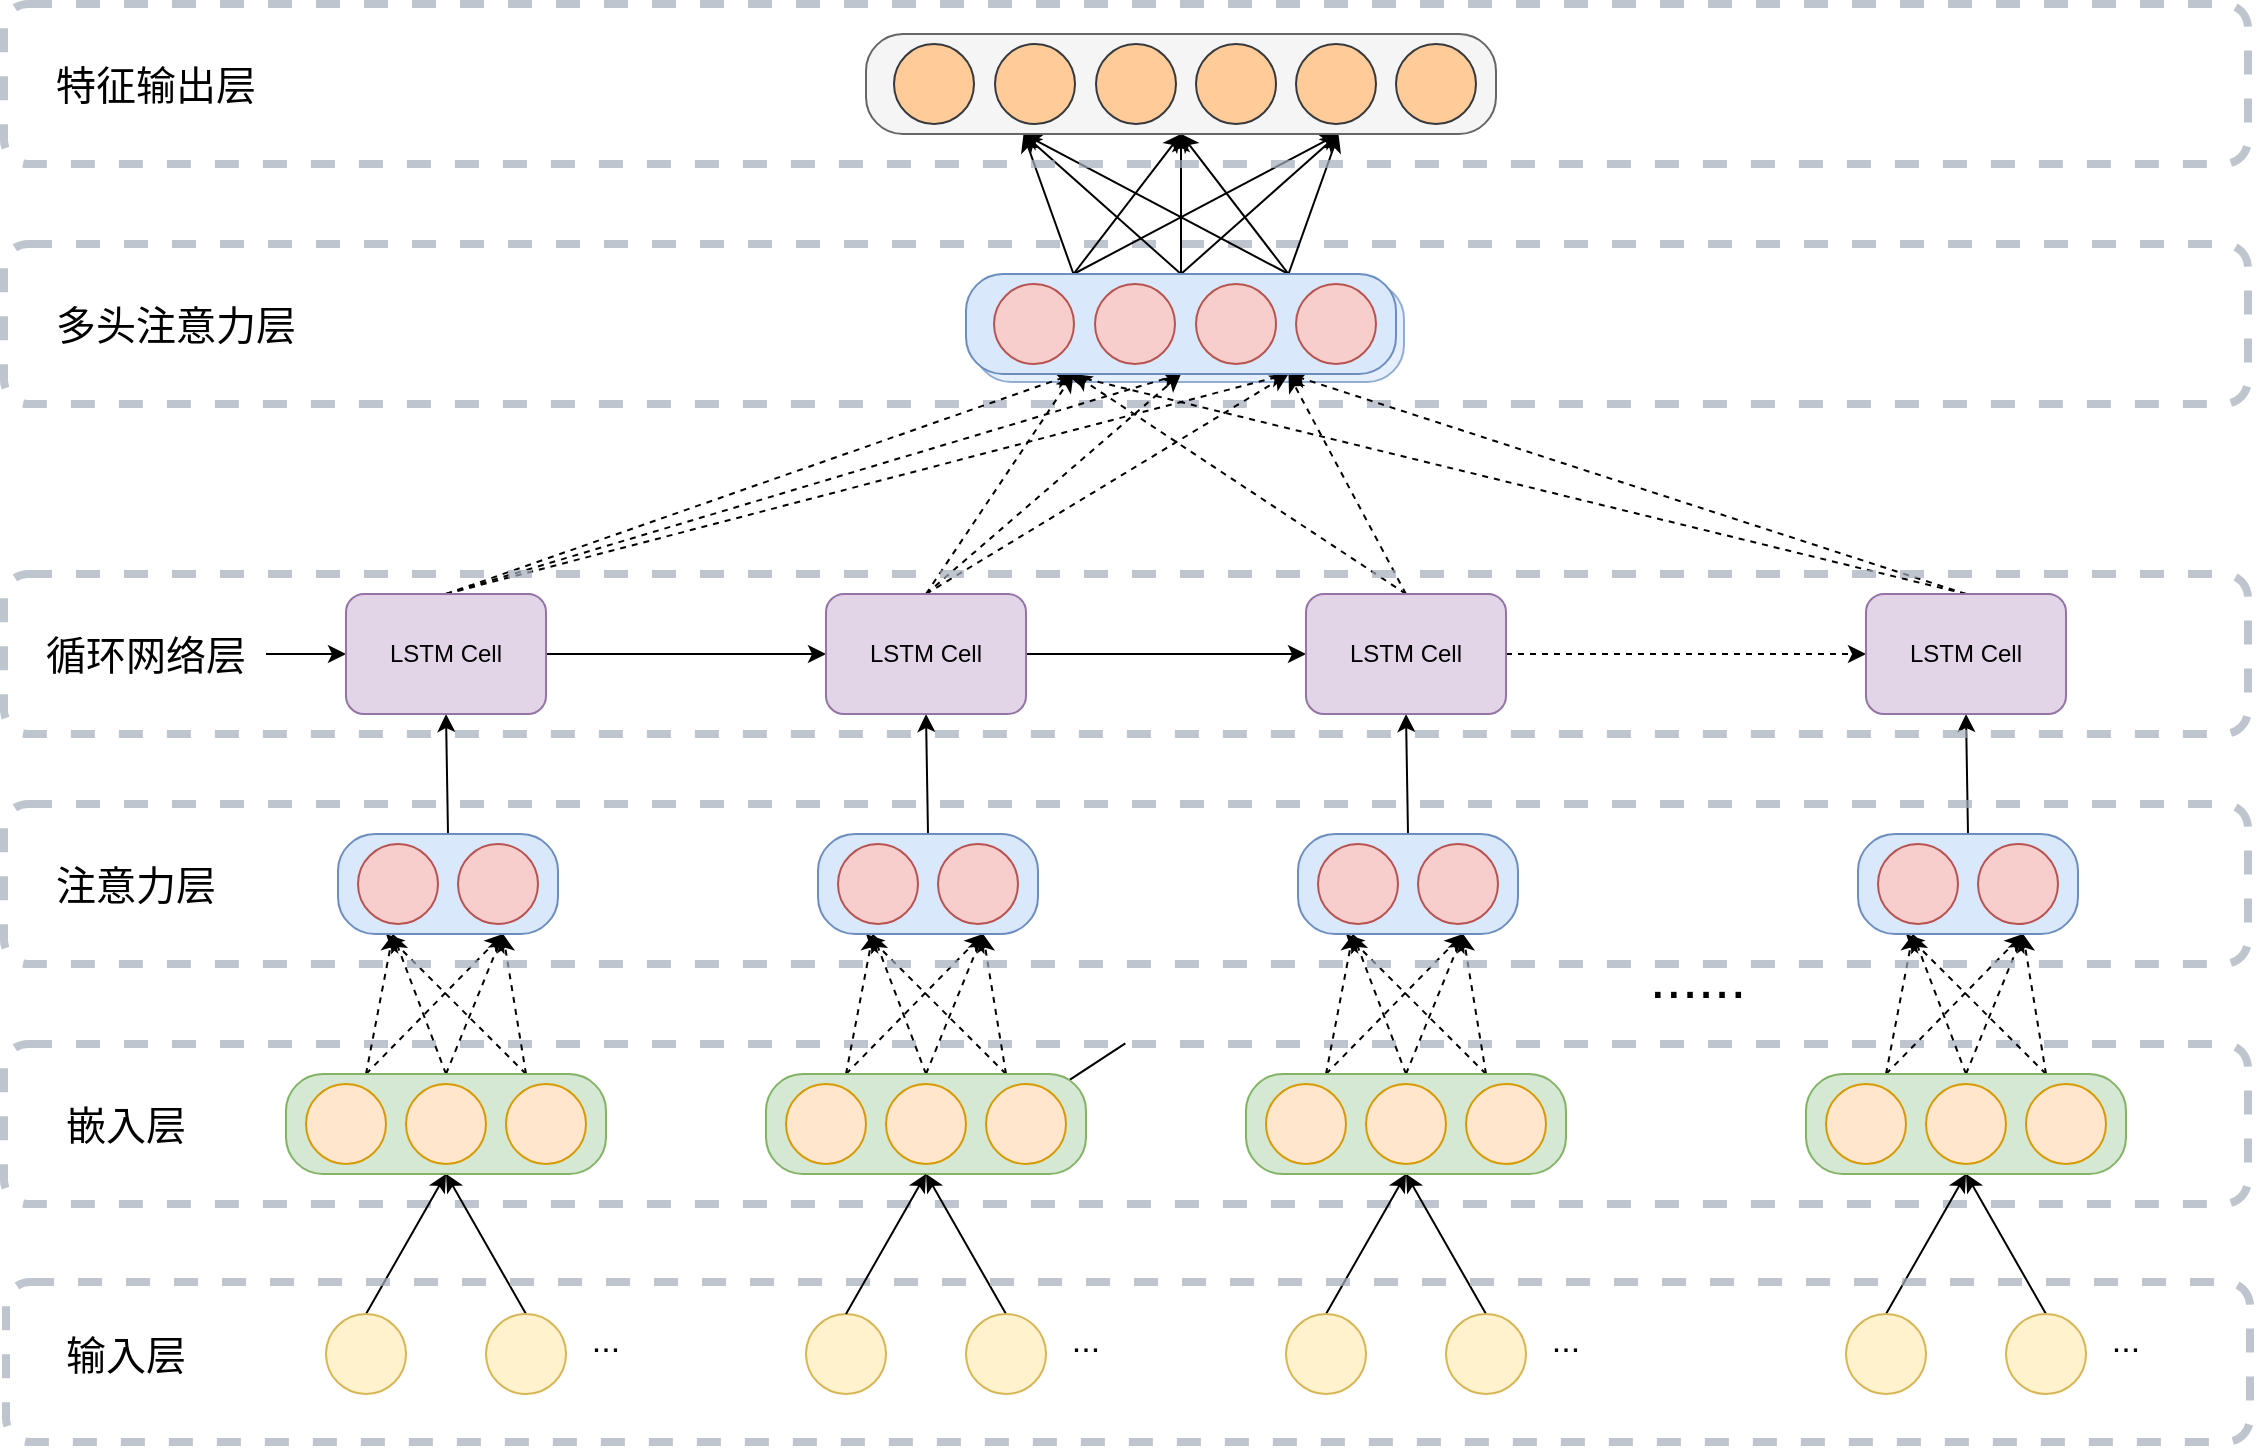 <mxfile version="10.7.5" type="github"><diagram id="pCHD45ZB-gFUd5UVy07D" name="Page-1"><mxGraphModel dx="2357" dy="2237" grid="1" gridSize="10" guides="1" tooltips="1" connect="1" arrows="1" fold="1" page="1" pageScale="1" pageWidth="827" pageHeight="1169" math="0" shadow="0"><root><mxCell id="0"/><mxCell id="1" parent="0"/><mxCell id="0g6O71IxNT1BXkiKOter-172" value="" style="rounded=1;whiteSpace=wrap;html=1;fillColor=none;dashed=1;strokeWidth=4;strokeColor=#A4ADBA;opacity=70;" vertex="1" parent="1"><mxGeometry x="-21" y="265" width="1122" height="80" as="geometry"/></mxCell><mxCell id="0g6O71IxNT1BXkiKOter-175" value="" style="rounded=1;whiteSpace=wrap;html=1;fillColor=none;dashed=1;strokeWidth=4;strokeColor=#A4ADBA;opacity=70;" vertex="1" parent="1"><mxGeometry x="-21" y="-135" width="1122" height="80" as="geometry"/></mxCell><mxCell id="0g6O71IxNT1BXkiKOter-184" value="" style="rounded=1;whiteSpace=wrap;html=1;arcSize=37;fillColor=#dae8fc;strokeColor=#6c8ebf;opacity=70;" vertex="1" parent="1"><mxGeometry x="464" y="-116" width="215" height="50" as="geometry"/></mxCell><mxCell id="0g6O71IxNT1BXkiKOter-10" style="rounded=0;orthogonalLoop=1;jettySize=auto;html=1;exitX=0.5;exitY=0;exitDx=0;exitDy=0;entryX=0.5;entryY=1;entryDx=0;entryDy=0;" edge="1" parent="1" source="0g6O71IxNT1BXkiKOter-1" target="0g6O71IxNT1BXkiKOter-5"><mxGeometry relative="1" as="geometry"/></mxCell><mxCell id="0g6O71IxNT1BXkiKOter-1" value="" style="ellipse;whiteSpace=wrap;html=1;aspect=fixed;fillColor=#fff2cc;strokeColor=#d6b656;" vertex="1" parent="1"><mxGeometry x="140" y="400" width="40" height="40" as="geometry"/></mxCell><mxCell id="0g6O71IxNT1BXkiKOter-11" style="edgeStyle=none;rounded=0;orthogonalLoop=1;jettySize=auto;html=1;exitX=0.5;exitY=0;exitDx=0;exitDy=0;entryX=0.5;entryY=1;entryDx=0;entryDy=0;" edge="1" parent="1" source="0g6O71IxNT1BXkiKOter-4" target="0g6O71IxNT1BXkiKOter-5"><mxGeometry relative="1" as="geometry"/></mxCell><mxCell id="0g6O71IxNT1BXkiKOter-4" value="" style="ellipse;whiteSpace=wrap;html=1;aspect=fixed;fillColor=#fff2cc;strokeColor=#d6b656;" vertex="1" parent="1"><mxGeometry x="220" y="400" width="40" height="40" as="geometry"/></mxCell><mxCell id="0g6O71IxNT1BXkiKOter-38" style="edgeStyle=none;rounded=0;orthogonalLoop=1;jettySize=auto;html=1;exitX=0.25;exitY=0;exitDx=0;exitDy=0;entryX=0.25;entryY=1;entryDx=0;entryDy=0;dashed=1;" edge="1" parent="1" source="0g6O71IxNT1BXkiKOter-5" target="0g6O71IxNT1BXkiKOter-34"><mxGeometry relative="1" as="geometry"/></mxCell><mxCell id="0g6O71IxNT1BXkiKOter-39" style="edgeStyle=none;rounded=0;orthogonalLoop=1;jettySize=auto;html=1;exitX=0.5;exitY=0;exitDx=0;exitDy=0;entryX=0.25;entryY=1;entryDx=0;entryDy=0;dashed=1;" edge="1" parent="1" source="0g6O71IxNT1BXkiKOter-5" target="0g6O71IxNT1BXkiKOter-34"><mxGeometry relative="1" as="geometry"/></mxCell><mxCell id="0g6O71IxNT1BXkiKOter-40" style="edgeStyle=none;rounded=0;orthogonalLoop=1;jettySize=auto;html=1;exitX=0.75;exitY=0;exitDx=0;exitDy=0;dashed=1;" edge="1" parent="1" source="0g6O71IxNT1BXkiKOter-5"><mxGeometry relative="1" as="geometry"><mxPoint x="170" y="210" as="targetPoint"/></mxGeometry></mxCell><mxCell id="0g6O71IxNT1BXkiKOter-42" style="edgeStyle=none;rounded=0;orthogonalLoop=1;jettySize=auto;html=1;exitX=0.75;exitY=0;exitDx=0;exitDy=0;entryX=0.75;entryY=1;entryDx=0;entryDy=0;dashed=1;" edge="1" parent="1" source="0g6O71IxNT1BXkiKOter-5" target="0g6O71IxNT1BXkiKOter-34"><mxGeometry relative="1" as="geometry"/></mxCell><mxCell id="0g6O71IxNT1BXkiKOter-43" style="edgeStyle=none;rounded=0;orthogonalLoop=1;jettySize=auto;html=1;exitX=0.5;exitY=0;exitDx=0;exitDy=0;entryX=0.75;entryY=1;entryDx=0;entryDy=0;dashed=1;" edge="1" parent="1" source="0g6O71IxNT1BXkiKOter-5" target="0g6O71IxNT1BXkiKOter-34"><mxGeometry relative="1" as="geometry"/></mxCell><mxCell id="0g6O71IxNT1BXkiKOter-44" style="edgeStyle=none;rounded=0;orthogonalLoop=1;jettySize=auto;html=1;exitX=0.25;exitY=0;exitDx=0;exitDy=0;entryX=0.75;entryY=1;entryDx=0;entryDy=0;dashed=1;" edge="1" parent="1" source="0g6O71IxNT1BXkiKOter-5" target="0g6O71IxNT1BXkiKOter-34"><mxGeometry relative="1" as="geometry"/></mxCell><mxCell id="0g6O71IxNT1BXkiKOter-5" value="" style="rounded=1;whiteSpace=wrap;html=1;arcSize=37;fillColor=#d5e8d4;strokeColor=#82b366;" vertex="1" parent="1"><mxGeometry x="120" y="280" width="160" height="50" as="geometry"/></mxCell><mxCell id="0g6O71IxNT1BXkiKOter-6" value="" style="ellipse;whiteSpace=wrap;html=1;aspect=fixed;fillColor=#ffe6cc;strokeColor=#d79b00;" vertex="1" parent="1"><mxGeometry x="130" y="285" width="40" height="40" as="geometry"/></mxCell><mxCell id="0g6O71IxNT1BXkiKOter-7" value="" style="ellipse;whiteSpace=wrap;html=1;aspect=fixed;fillColor=#ffe6cc;strokeColor=#d79b00;" vertex="1" parent="1"><mxGeometry x="180" y="285" width="40" height="40" as="geometry"/></mxCell><mxCell id="0g6O71IxNT1BXkiKOter-8" value="" style="ellipse;whiteSpace=wrap;html=1;aspect=fixed;fillColor=#ffe6cc;strokeColor=#d79b00;" vertex="1" parent="1"><mxGeometry x="230" y="285" width="40" height="40" as="geometry"/></mxCell><mxCell id="0g6O71IxNT1BXkiKOter-30" value="&lt;font style=&quot;font-size: 17px&quot;&gt;...&lt;/font&gt;" style="text;html=1;strokeColor=none;fillColor=none;align=center;verticalAlign=middle;whiteSpace=wrap;rounded=0;" vertex="1" parent="1"><mxGeometry x="260" y="404" width="40" height="20" as="geometry"/></mxCell><mxCell id="0g6O71IxNT1BXkiKOter-46" style="edgeStyle=none;rounded=0;orthogonalLoop=1;jettySize=auto;html=1;exitX=0.5;exitY=0;exitDx=0;exitDy=0;entryX=0.5;entryY=1;entryDx=0;entryDy=0;" edge="1" parent="1" source="0g6O71IxNT1BXkiKOter-34" target="0g6O71IxNT1BXkiKOter-45"><mxGeometry relative="1" as="geometry"/></mxCell><mxCell id="0g6O71IxNT1BXkiKOter-34" value="" style="rounded=1;whiteSpace=wrap;html=1;arcSize=37;fillColor=#dae8fc;strokeColor=#6c8ebf;" vertex="1" parent="1"><mxGeometry x="146" y="160" width="110" height="50" as="geometry"/></mxCell><mxCell id="0g6O71IxNT1BXkiKOter-35" value="" style="ellipse;whiteSpace=wrap;html=1;aspect=fixed;fillColor=#f8cecc;strokeColor=#b85450;" vertex="1" parent="1"><mxGeometry x="156" y="165" width="40" height="40" as="geometry"/></mxCell><mxCell id="0g6O71IxNT1BXkiKOter-36" value="" style="ellipse;whiteSpace=wrap;html=1;aspect=fixed;fillColor=#f8cecc;strokeColor=#b85450;" vertex="1" parent="1"><mxGeometry x="206" y="165" width="40" height="40" as="geometry"/></mxCell><mxCell id="0g6O71IxNT1BXkiKOter-129" style="edgeStyle=none;rounded=0;orthogonalLoop=1;jettySize=auto;html=1;exitX=1;exitY=0.5;exitDx=0;exitDy=0;entryX=0;entryY=0.5;entryDx=0;entryDy=0;" edge="1" parent="1" source="0g6O71IxNT1BXkiKOter-45" target="0g6O71IxNT1BXkiKOter-86"><mxGeometry relative="1" as="geometry"/></mxCell><mxCell id="0g6O71IxNT1BXkiKOter-132" style="edgeStyle=none;rounded=0;orthogonalLoop=1;jettySize=auto;html=1;exitX=0;exitY=0.5;exitDx=0;exitDy=0;endArrow=none;endFill=0;startArrow=classic;startFill=1;" edge="1" parent="1" source="0g6O71IxNT1BXkiKOter-45"><mxGeometry relative="1" as="geometry"><mxPoint x="110" y="70" as="targetPoint"/></mxGeometry></mxCell><mxCell id="0g6O71IxNT1BXkiKOter-140" style="edgeStyle=none;rounded=0;orthogonalLoop=1;jettySize=auto;html=1;exitX=0.5;exitY=0;exitDx=0;exitDy=0;startArrow=none;startFill=0;endArrow=classic;endFill=1;dashed=1;entryX=0.25;entryY=1;entryDx=0;entryDy=0;" edge="1" parent="1" source="0g6O71IxNT1BXkiKOter-45" target="0g6O71IxNT1BXkiKOter-133"><mxGeometry relative="1" as="geometry"><mxPoint x="490.0" y="-30" as="targetPoint"/></mxGeometry></mxCell><mxCell id="0g6O71IxNT1BXkiKOter-147" style="edgeStyle=none;rounded=0;orthogonalLoop=1;jettySize=auto;html=1;exitX=0.5;exitY=0;exitDx=0;exitDy=0;entryX=0.5;entryY=1;entryDx=0;entryDy=0;dashed=1;startArrow=none;startFill=0;endArrow=classic;endFill=1;" edge="1" parent="1" source="0g6O71IxNT1BXkiKOter-45" target="0g6O71IxNT1BXkiKOter-133"><mxGeometry relative="1" as="geometry"/></mxCell><mxCell id="0g6O71IxNT1BXkiKOter-148" style="edgeStyle=none;rounded=0;orthogonalLoop=1;jettySize=auto;html=1;exitX=0.5;exitY=0;exitDx=0;exitDy=0;entryX=0.75;entryY=1;entryDx=0;entryDy=0;dashed=1;startArrow=none;startFill=0;endArrow=classic;endFill=1;" edge="1" parent="1" source="0g6O71IxNT1BXkiKOter-45" target="0g6O71IxNT1BXkiKOter-133"><mxGeometry relative="1" as="geometry"/></mxCell><mxCell id="0g6O71IxNT1BXkiKOter-45" value="LSTM Cell" style="rounded=1;whiteSpace=wrap;html=1;fillColor=#e1d5e7;strokeColor=#9673a6;" vertex="1" parent="1"><mxGeometry x="150" y="40" width="100" height="60" as="geometry"/></mxCell><mxCell id="0g6O71IxNT1BXkiKOter-67" style="rounded=0;orthogonalLoop=1;jettySize=auto;html=1;exitX=0.5;exitY=0;exitDx=0;exitDy=0;entryX=0.5;entryY=1;entryDx=0;entryDy=0;" edge="1" parent="1" target="0g6O71IxNT1BXkiKOter-77"><mxGeometry relative="1" as="geometry"><mxPoint x="539.667" y="264.667" as="sourcePoint"/></mxGeometry></mxCell><mxCell id="0g6O71IxNT1BXkiKOter-68" value="" style="ellipse;whiteSpace=wrap;html=1;aspect=fixed;fillColor=#fff2cc;strokeColor=#d6b656;" vertex="1" parent="1"><mxGeometry x="380" y="400" width="40" height="40" as="geometry"/></mxCell><mxCell id="0g6O71IxNT1BXkiKOter-69" style="edgeStyle=none;rounded=0;orthogonalLoop=1;jettySize=auto;html=1;exitX=0.5;exitY=0;exitDx=0;exitDy=0;entryX=0.5;entryY=1;entryDx=0;entryDy=0;" edge="1" parent="1" source="0g6O71IxNT1BXkiKOter-70" target="0g6O71IxNT1BXkiKOter-77"><mxGeometry relative="1" as="geometry"/></mxCell><mxCell id="0g6O71IxNT1BXkiKOter-70" value="" style="ellipse;whiteSpace=wrap;html=1;aspect=fixed;fillColor=#fff2cc;strokeColor=#d6b656;" vertex="1" parent="1"><mxGeometry x="460" y="400" width="40" height="40" as="geometry"/></mxCell><mxCell id="0g6O71IxNT1BXkiKOter-71" style="edgeStyle=none;rounded=0;orthogonalLoop=1;jettySize=auto;html=1;exitX=0.25;exitY=0;exitDx=0;exitDy=0;entryX=0.25;entryY=1;entryDx=0;entryDy=0;dashed=1;" edge="1" parent="1" source="0g6O71IxNT1BXkiKOter-77" target="0g6O71IxNT1BXkiKOter-83"><mxGeometry relative="1" as="geometry"/></mxCell><mxCell id="0g6O71IxNT1BXkiKOter-72" style="edgeStyle=none;rounded=0;orthogonalLoop=1;jettySize=auto;html=1;exitX=0.5;exitY=0;exitDx=0;exitDy=0;entryX=0.25;entryY=1;entryDx=0;entryDy=0;dashed=1;" edge="1" parent="1" source="0g6O71IxNT1BXkiKOter-77" target="0g6O71IxNT1BXkiKOter-83"><mxGeometry relative="1" as="geometry"/></mxCell><mxCell id="0g6O71IxNT1BXkiKOter-73" style="edgeStyle=none;rounded=0;orthogonalLoop=1;jettySize=auto;html=1;exitX=0.75;exitY=0;exitDx=0;exitDy=0;dashed=1;" edge="1" parent="1" source="0g6O71IxNT1BXkiKOter-77"><mxGeometry relative="1" as="geometry"><mxPoint x="410.0" y="210" as="targetPoint"/></mxGeometry></mxCell><mxCell id="0g6O71IxNT1BXkiKOter-74" style="edgeStyle=none;rounded=0;orthogonalLoop=1;jettySize=auto;html=1;exitX=0.75;exitY=0;exitDx=0;exitDy=0;entryX=0.75;entryY=1;entryDx=0;entryDy=0;dashed=1;" edge="1" parent="1" source="0g6O71IxNT1BXkiKOter-77" target="0g6O71IxNT1BXkiKOter-83"><mxGeometry relative="1" as="geometry"/></mxCell><mxCell id="0g6O71IxNT1BXkiKOter-75" style="edgeStyle=none;rounded=0;orthogonalLoop=1;jettySize=auto;html=1;exitX=0.5;exitY=0;exitDx=0;exitDy=0;entryX=0.75;entryY=1;entryDx=0;entryDy=0;dashed=1;" edge="1" parent="1" source="0g6O71IxNT1BXkiKOter-77" target="0g6O71IxNT1BXkiKOter-83"><mxGeometry relative="1" as="geometry"/></mxCell><mxCell id="0g6O71IxNT1BXkiKOter-76" style="edgeStyle=none;rounded=0;orthogonalLoop=1;jettySize=auto;html=1;exitX=0.25;exitY=0;exitDx=0;exitDy=0;entryX=0.75;entryY=1;entryDx=0;entryDy=0;dashed=1;" edge="1" parent="1" source="0g6O71IxNT1BXkiKOter-77" target="0g6O71IxNT1BXkiKOter-83"><mxGeometry relative="1" as="geometry"/></mxCell><mxCell id="0g6O71IxNT1BXkiKOter-77" value="" style="rounded=1;whiteSpace=wrap;html=1;arcSize=37;fillColor=#d5e8d4;strokeColor=#82b366;" vertex="1" parent="1"><mxGeometry x="360" y="280" width="160" height="50" as="geometry"/></mxCell><mxCell id="0g6O71IxNT1BXkiKOter-78" value="" style="ellipse;whiteSpace=wrap;html=1;aspect=fixed;fillColor=#ffe6cc;strokeColor=#d79b00;" vertex="1" parent="1"><mxGeometry x="370" y="285" width="40" height="40" as="geometry"/></mxCell><mxCell id="0g6O71IxNT1BXkiKOter-79" value="" style="ellipse;whiteSpace=wrap;html=1;aspect=fixed;fillColor=#ffe6cc;strokeColor=#d79b00;" vertex="1" parent="1"><mxGeometry x="420" y="285" width="40" height="40" as="geometry"/></mxCell><mxCell id="0g6O71IxNT1BXkiKOter-80" value="" style="ellipse;whiteSpace=wrap;html=1;aspect=fixed;fillColor=#ffe6cc;strokeColor=#d79b00;" vertex="1" parent="1"><mxGeometry x="470" y="285" width="40" height="40" as="geometry"/></mxCell><mxCell id="0g6O71IxNT1BXkiKOter-81" value="&lt;font style=&quot;font-size: 17px&quot;&gt;...&lt;/font&gt;" style="text;html=1;strokeColor=none;fillColor=none;align=center;verticalAlign=middle;whiteSpace=wrap;rounded=0;" vertex="1" parent="1"><mxGeometry x="500" y="404" width="40" height="20" as="geometry"/></mxCell><mxCell id="0g6O71IxNT1BXkiKOter-82" style="edgeStyle=none;rounded=0;orthogonalLoop=1;jettySize=auto;html=1;exitX=0.5;exitY=0;exitDx=0;exitDy=0;entryX=0.5;entryY=1;entryDx=0;entryDy=0;" edge="1" parent="1" source="0g6O71IxNT1BXkiKOter-83" target="0g6O71IxNT1BXkiKOter-86"><mxGeometry relative="1" as="geometry"/></mxCell><mxCell id="0g6O71IxNT1BXkiKOter-83" value="" style="rounded=1;whiteSpace=wrap;html=1;arcSize=37;fillColor=#dae8fc;strokeColor=#6c8ebf;" vertex="1" parent="1"><mxGeometry x="386" y="160" width="110" height="50" as="geometry"/></mxCell><mxCell id="0g6O71IxNT1BXkiKOter-84" value="" style="ellipse;whiteSpace=wrap;html=1;aspect=fixed;fillColor=#f8cecc;strokeColor=#b85450;" vertex="1" parent="1"><mxGeometry x="396" y="165" width="40" height="40" as="geometry"/></mxCell><mxCell id="0g6O71IxNT1BXkiKOter-85" value="" style="ellipse;whiteSpace=wrap;html=1;aspect=fixed;fillColor=#f8cecc;strokeColor=#b85450;" vertex="1" parent="1"><mxGeometry x="446" y="165" width="40" height="40" as="geometry"/></mxCell><mxCell id="0g6O71IxNT1BXkiKOter-130" style="edgeStyle=none;rounded=0;orthogonalLoop=1;jettySize=auto;html=1;exitX=1;exitY=0.5;exitDx=0;exitDy=0;entryX=0;entryY=0.5;entryDx=0;entryDy=0;" edge="1" parent="1" source="0g6O71IxNT1BXkiKOter-86" target="0g6O71IxNT1BXkiKOter-106"><mxGeometry relative="1" as="geometry"/></mxCell><mxCell id="0g6O71IxNT1BXkiKOter-144" style="edgeStyle=none;rounded=0;orthogonalLoop=1;jettySize=auto;html=1;exitX=0.5;exitY=0;exitDx=0;exitDy=0;entryX=0.25;entryY=1;entryDx=0;entryDy=0;dashed=1;startArrow=none;startFill=0;endArrow=classic;endFill=1;" edge="1" parent="1" source="0g6O71IxNT1BXkiKOter-86" target="0g6O71IxNT1BXkiKOter-133"><mxGeometry relative="1" as="geometry"/></mxCell><mxCell id="0g6O71IxNT1BXkiKOter-149" style="edgeStyle=none;rounded=0;orthogonalLoop=1;jettySize=auto;html=1;exitX=0.5;exitY=0;exitDx=0;exitDy=0;entryX=0.5;entryY=1;entryDx=0;entryDy=0;dashed=1;startArrow=none;startFill=0;endArrow=classic;endFill=1;" edge="1" parent="1" source="0g6O71IxNT1BXkiKOter-86" target="0g6O71IxNT1BXkiKOter-133"><mxGeometry relative="1" as="geometry"/></mxCell><mxCell id="0g6O71IxNT1BXkiKOter-150" style="edgeStyle=none;rounded=0;orthogonalLoop=1;jettySize=auto;html=1;exitX=0.5;exitY=0;exitDx=0;exitDy=0;entryX=0.75;entryY=1;entryDx=0;entryDy=0;dashed=1;startArrow=none;startFill=0;endArrow=classic;endFill=1;" edge="1" parent="1" source="0g6O71IxNT1BXkiKOter-86" target="0g6O71IxNT1BXkiKOter-133"><mxGeometry relative="1" as="geometry"/></mxCell><mxCell id="0g6O71IxNT1BXkiKOter-86" value="LSTM Cell" style="rounded=1;whiteSpace=wrap;html=1;fillColor=#e1d5e7;strokeColor=#9673a6;" vertex="1" parent="1"><mxGeometry x="390" y="40" width="100" height="60" as="geometry"/></mxCell><mxCell id="0g6O71IxNT1BXkiKOter-87" style="rounded=0;orthogonalLoop=1;jettySize=auto;html=1;exitX=0.5;exitY=0;exitDx=0;exitDy=0;entryX=0.5;entryY=1;entryDx=0;entryDy=0;" edge="1" parent="1" source="0g6O71IxNT1BXkiKOter-88" target="0g6O71IxNT1BXkiKOter-97"><mxGeometry relative="1" as="geometry"/></mxCell><mxCell id="0g6O71IxNT1BXkiKOter-88" value="" style="ellipse;whiteSpace=wrap;html=1;aspect=fixed;fillColor=#fff2cc;strokeColor=#d6b656;" vertex="1" parent="1"><mxGeometry x="620" y="400" width="40" height="40" as="geometry"/></mxCell><mxCell id="0g6O71IxNT1BXkiKOter-89" style="edgeStyle=none;rounded=0;orthogonalLoop=1;jettySize=auto;html=1;exitX=0.5;exitY=0;exitDx=0;exitDy=0;entryX=0.5;entryY=1;entryDx=0;entryDy=0;" edge="1" parent="1" source="0g6O71IxNT1BXkiKOter-90" target="0g6O71IxNT1BXkiKOter-97"><mxGeometry relative="1" as="geometry"/></mxCell><mxCell id="0g6O71IxNT1BXkiKOter-90" value="" style="ellipse;whiteSpace=wrap;html=1;aspect=fixed;fillColor=#fff2cc;strokeColor=#d6b656;" vertex="1" parent="1"><mxGeometry x="700" y="400" width="40" height="40" as="geometry"/></mxCell><mxCell id="0g6O71IxNT1BXkiKOter-91" style="edgeStyle=none;rounded=0;orthogonalLoop=1;jettySize=auto;html=1;exitX=0.25;exitY=0;exitDx=0;exitDy=0;entryX=0.25;entryY=1;entryDx=0;entryDy=0;dashed=1;" edge="1" parent="1" source="0g6O71IxNT1BXkiKOter-97" target="0g6O71IxNT1BXkiKOter-103"><mxGeometry relative="1" as="geometry"/></mxCell><mxCell id="0g6O71IxNT1BXkiKOter-92" style="edgeStyle=none;rounded=0;orthogonalLoop=1;jettySize=auto;html=1;exitX=0.5;exitY=0;exitDx=0;exitDy=0;entryX=0.25;entryY=1;entryDx=0;entryDy=0;dashed=1;" edge="1" parent="1" source="0g6O71IxNT1BXkiKOter-97" target="0g6O71IxNT1BXkiKOter-103"><mxGeometry relative="1" as="geometry"/></mxCell><mxCell id="0g6O71IxNT1BXkiKOter-93" style="edgeStyle=none;rounded=0;orthogonalLoop=1;jettySize=auto;html=1;exitX=0.75;exitY=0;exitDx=0;exitDy=0;dashed=1;" edge="1" parent="1" source="0g6O71IxNT1BXkiKOter-97"><mxGeometry relative="1" as="geometry"><mxPoint x="650.0" y="210" as="targetPoint"/></mxGeometry></mxCell><mxCell id="0g6O71IxNT1BXkiKOter-94" style="edgeStyle=none;rounded=0;orthogonalLoop=1;jettySize=auto;html=1;exitX=0.75;exitY=0;exitDx=0;exitDy=0;entryX=0.75;entryY=1;entryDx=0;entryDy=0;dashed=1;" edge="1" parent="1" source="0g6O71IxNT1BXkiKOter-97" target="0g6O71IxNT1BXkiKOter-103"><mxGeometry relative="1" as="geometry"/></mxCell><mxCell id="0g6O71IxNT1BXkiKOter-95" style="edgeStyle=none;rounded=0;orthogonalLoop=1;jettySize=auto;html=1;exitX=0.5;exitY=0;exitDx=0;exitDy=0;entryX=0.75;entryY=1;entryDx=0;entryDy=0;dashed=1;" edge="1" parent="1" source="0g6O71IxNT1BXkiKOter-97" target="0g6O71IxNT1BXkiKOter-103"><mxGeometry relative="1" as="geometry"/></mxCell><mxCell id="0g6O71IxNT1BXkiKOter-96" style="edgeStyle=none;rounded=0;orthogonalLoop=1;jettySize=auto;html=1;exitX=0.25;exitY=0;exitDx=0;exitDy=0;entryX=0.75;entryY=1;entryDx=0;entryDy=0;dashed=1;" edge="1" parent="1" source="0g6O71IxNT1BXkiKOter-97" target="0g6O71IxNT1BXkiKOter-103"><mxGeometry relative="1" as="geometry"/></mxCell><mxCell id="0g6O71IxNT1BXkiKOter-97" value="" style="rounded=1;whiteSpace=wrap;html=1;arcSize=37;fillColor=#d5e8d4;strokeColor=#82b366;" vertex="1" parent="1"><mxGeometry x="600" y="280" width="160" height="50" as="geometry"/></mxCell><mxCell id="0g6O71IxNT1BXkiKOter-98" value="" style="ellipse;whiteSpace=wrap;html=1;aspect=fixed;fillColor=#ffe6cc;strokeColor=#d79b00;" vertex="1" parent="1"><mxGeometry x="610" y="285" width="40" height="40" as="geometry"/></mxCell><mxCell id="0g6O71IxNT1BXkiKOter-99" value="" style="ellipse;whiteSpace=wrap;html=1;aspect=fixed;fillColor=#ffe6cc;strokeColor=#d79b00;" vertex="1" parent="1"><mxGeometry x="660" y="285" width="40" height="40" as="geometry"/></mxCell><mxCell id="0g6O71IxNT1BXkiKOter-100" value="" style="ellipse;whiteSpace=wrap;html=1;aspect=fixed;fillColor=#ffe6cc;strokeColor=#d79b00;" vertex="1" parent="1"><mxGeometry x="710" y="285" width="40" height="40" as="geometry"/></mxCell><mxCell id="0g6O71IxNT1BXkiKOter-101" value="&lt;font style=&quot;font-size: 17px&quot;&gt;...&lt;/font&gt;" style="text;html=1;strokeColor=none;fillColor=none;align=center;verticalAlign=middle;whiteSpace=wrap;rounded=0;" vertex="1" parent="1"><mxGeometry x="740" y="404" width="40" height="20" as="geometry"/></mxCell><mxCell id="0g6O71IxNT1BXkiKOter-102" style="edgeStyle=none;rounded=0;orthogonalLoop=1;jettySize=auto;html=1;exitX=0.5;exitY=0;exitDx=0;exitDy=0;entryX=0.5;entryY=1;entryDx=0;entryDy=0;" edge="1" parent="1" source="0g6O71IxNT1BXkiKOter-103" target="0g6O71IxNT1BXkiKOter-106"><mxGeometry relative="1" as="geometry"/></mxCell><mxCell id="0g6O71IxNT1BXkiKOter-103" value="" style="rounded=1;whiteSpace=wrap;html=1;arcSize=37;fillColor=#dae8fc;strokeColor=#6c8ebf;" vertex="1" parent="1"><mxGeometry x="626" y="160" width="110" height="50" as="geometry"/></mxCell><mxCell id="0g6O71IxNT1BXkiKOter-104" value="" style="ellipse;whiteSpace=wrap;html=1;aspect=fixed;fillColor=#f8cecc;strokeColor=#b85450;" vertex="1" parent="1"><mxGeometry x="636" y="165" width="40" height="40" as="geometry"/></mxCell><mxCell id="0g6O71IxNT1BXkiKOter-105" value="" style="ellipse;whiteSpace=wrap;html=1;aspect=fixed;fillColor=#f8cecc;strokeColor=#b85450;" vertex="1" parent="1"><mxGeometry x="686" y="165" width="40" height="40" as="geometry"/></mxCell><mxCell id="0g6O71IxNT1BXkiKOter-131" style="edgeStyle=none;rounded=0;orthogonalLoop=1;jettySize=auto;html=1;exitX=1;exitY=0.5;exitDx=0;exitDy=0;entryX=0;entryY=0.5;entryDx=0;entryDy=0;dashed=1;" edge="1" parent="1" source="0g6O71IxNT1BXkiKOter-106" target="0g6O71IxNT1BXkiKOter-126"><mxGeometry relative="1" as="geometry"/></mxCell><mxCell id="0g6O71IxNT1BXkiKOter-145" style="edgeStyle=none;rounded=0;orthogonalLoop=1;jettySize=auto;html=1;exitX=0.5;exitY=0;exitDx=0;exitDy=0;entryX=0.25;entryY=1;entryDx=0;entryDy=0;dashed=1;startArrow=none;startFill=0;endArrow=classic;endFill=1;" edge="1" parent="1" source="0g6O71IxNT1BXkiKOter-106" target="0g6O71IxNT1BXkiKOter-133"><mxGeometry relative="1" as="geometry"/></mxCell><mxCell id="0g6O71IxNT1BXkiKOter-151" style="edgeStyle=none;rounded=0;orthogonalLoop=1;jettySize=auto;html=1;exitX=0.5;exitY=0;exitDx=0;exitDy=0;entryX=0.75;entryY=1;entryDx=0;entryDy=0;dashed=1;startArrow=none;startFill=0;endArrow=classic;endFill=1;" edge="1" parent="1" source="0g6O71IxNT1BXkiKOter-106" target="0g6O71IxNT1BXkiKOter-133"><mxGeometry relative="1" as="geometry"/></mxCell><mxCell id="0g6O71IxNT1BXkiKOter-106" value="LSTM Cell" style="rounded=1;whiteSpace=wrap;html=1;fillColor=#e1d5e7;strokeColor=#9673a6;" vertex="1" parent="1"><mxGeometry x="630" y="40" width="100" height="60" as="geometry"/></mxCell><mxCell id="0g6O71IxNT1BXkiKOter-107" style="rounded=0;orthogonalLoop=1;jettySize=auto;html=1;exitX=0.5;exitY=0;exitDx=0;exitDy=0;entryX=0.5;entryY=1;entryDx=0;entryDy=0;" edge="1" parent="1" source="0g6O71IxNT1BXkiKOter-108" target="0g6O71IxNT1BXkiKOter-117"><mxGeometry relative="1" as="geometry"/></mxCell><mxCell id="0g6O71IxNT1BXkiKOter-108" value="" style="ellipse;whiteSpace=wrap;html=1;aspect=fixed;fillColor=#fff2cc;strokeColor=#d6b656;" vertex="1" parent="1"><mxGeometry x="900" y="400" width="40" height="40" as="geometry"/></mxCell><mxCell id="0g6O71IxNT1BXkiKOter-109" style="edgeStyle=none;rounded=0;orthogonalLoop=1;jettySize=auto;html=1;exitX=0.5;exitY=0;exitDx=0;exitDy=0;entryX=0.5;entryY=1;entryDx=0;entryDy=0;" edge="1" parent="1" source="0g6O71IxNT1BXkiKOter-110" target="0g6O71IxNT1BXkiKOter-117"><mxGeometry relative="1" as="geometry"/></mxCell><mxCell id="0g6O71IxNT1BXkiKOter-110" value="" style="ellipse;whiteSpace=wrap;html=1;aspect=fixed;fillColor=#fff2cc;strokeColor=#d6b656;" vertex="1" parent="1"><mxGeometry x="980" y="400" width="40" height="40" as="geometry"/></mxCell><mxCell id="0g6O71IxNT1BXkiKOter-111" style="edgeStyle=none;rounded=0;orthogonalLoop=1;jettySize=auto;html=1;exitX=0.25;exitY=0;exitDx=0;exitDy=0;entryX=0.25;entryY=1;entryDx=0;entryDy=0;dashed=1;" edge="1" parent="1" source="0g6O71IxNT1BXkiKOter-117" target="0g6O71IxNT1BXkiKOter-123"><mxGeometry relative="1" as="geometry"/></mxCell><mxCell id="0g6O71IxNT1BXkiKOter-112" style="edgeStyle=none;rounded=0;orthogonalLoop=1;jettySize=auto;html=1;exitX=0.5;exitY=0;exitDx=0;exitDy=0;entryX=0.25;entryY=1;entryDx=0;entryDy=0;dashed=1;" edge="1" parent="1" source="0g6O71IxNT1BXkiKOter-117" target="0g6O71IxNT1BXkiKOter-123"><mxGeometry relative="1" as="geometry"/></mxCell><mxCell id="0g6O71IxNT1BXkiKOter-113" style="edgeStyle=none;rounded=0;orthogonalLoop=1;jettySize=auto;html=1;exitX=0.75;exitY=0;exitDx=0;exitDy=0;dashed=1;" edge="1" parent="1" source="0g6O71IxNT1BXkiKOter-117"><mxGeometry relative="1" as="geometry"><mxPoint x="930.0" y="210" as="targetPoint"/></mxGeometry></mxCell><mxCell id="0g6O71IxNT1BXkiKOter-114" style="edgeStyle=none;rounded=0;orthogonalLoop=1;jettySize=auto;html=1;exitX=0.75;exitY=0;exitDx=0;exitDy=0;entryX=0.75;entryY=1;entryDx=0;entryDy=0;dashed=1;" edge="1" parent="1" source="0g6O71IxNT1BXkiKOter-117" target="0g6O71IxNT1BXkiKOter-123"><mxGeometry relative="1" as="geometry"/></mxCell><mxCell id="0g6O71IxNT1BXkiKOter-115" style="edgeStyle=none;rounded=0;orthogonalLoop=1;jettySize=auto;html=1;exitX=0.5;exitY=0;exitDx=0;exitDy=0;entryX=0.75;entryY=1;entryDx=0;entryDy=0;dashed=1;" edge="1" parent="1" source="0g6O71IxNT1BXkiKOter-117" target="0g6O71IxNT1BXkiKOter-123"><mxGeometry relative="1" as="geometry"/></mxCell><mxCell id="0g6O71IxNT1BXkiKOter-116" style="edgeStyle=none;rounded=0;orthogonalLoop=1;jettySize=auto;html=1;exitX=0.25;exitY=0;exitDx=0;exitDy=0;entryX=0.75;entryY=1;entryDx=0;entryDy=0;dashed=1;" edge="1" parent="1" source="0g6O71IxNT1BXkiKOter-117" target="0g6O71IxNT1BXkiKOter-123"><mxGeometry relative="1" as="geometry"/></mxCell><mxCell id="0g6O71IxNT1BXkiKOter-117" value="" style="rounded=1;whiteSpace=wrap;html=1;arcSize=37;fillColor=#d5e8d4;strokeColor=#82b366;" vertex="1" parent="1"><mxGeometry x="880" y="280" width="160" height="50" as="geometry"/></mxCell><mxCell id="0g6O71IxNT1BXkiKOter-118" value="" style="ellipse;whiteSpace=wrap;html=1;aspect=fixed;fillColor=#ffe6cc;strokeColor=#d79b00;" vertex="1" parent="1"><mxGeometry x="890" y="285" width="40" height="40" as="geometry"/></mxCell><mxCell id="0g6O71IxNT1BXkiKOter-119" value="" style="ellipse;whiteSpace=wrap;html=1;aspect=fixed;fillColor=#ffe6cc;strokeColor=#d79b00;" vertex="1" parent="1"><mxGeometry x="940" y="285" width="40" height="40" as="geometry"/></mxCell><mxCell id="0g6O71IxNT1BXkiKOter-120" value="" style="ellipse;whiteSpace=wrap;html=1;aspect=fixed;fillColor=#ffe6cc;strokeColor=#d79b00;" vertex="1" parent="1"><mxGeometry x="990" y="285" width="40" height="40" as="geometry"/></mxCell><mxCell id="0g6O71IxNT1BXkiKOter-121" value="&lt;font style=&quot;font-size: 17px&quot;&gt;...&lt;/font&gt;" style="text;html=1;strokeColor=none;fillColor=none;align=center;verticalAlign=middle;whiteSpace=wrap;rounded=0;" vertex="1" parent="1"><mxGeometry x="1020" y="404" width="40" height="20" as="geometry"/></mxCell><mxCell id="0g6O71IxNT1BXkiKOter-122" style="edgeStyle=none;rounded=0;orthogonalLoop=1;jettySize=auto;html=1;exitX=0.5;exitY=0;exitDx=0;exitDy=0;entryX=0.5;entryY=1;entryDx=0;entryDy=0;" edge="1" parent="1" source="0g6O71IxNT1BXkiKOter-123" target="0g6O71IxNT1BXkiKOter-126"><mxGeometry relative="1" as="geometry"/></mxCell><mxCell id="0g6O71IxNT1BXkiKOter-123" value="" style="rounded=1;whiteSpace=wrap;html=1;arcSize=37;fillColor=#dae8fc;strokeColor=#6c8ebf;" vertex="1" parent="1"><mxGeometry x="906" y="160" width="110" height="50" as="geometry"/></mxCell><mxCell id="0g6O71IxNT1BXkiKOter-124" value="" style="ellipse;whiteSpace=wrap;html=1;aspect=fixed;fillColor=#f8cecc;strokeColor=#b85450;" vertex="1" parent="1"><mxGeometry x="916" y="165" width="40" height="40" as="geometry"/></mxCell><mxCell id="0g6O71IxNT1BXkiKOter-125" value="" style="ellipse;whiteSpace=wrap;html=1;aspect=fixed;fillColor=#f8cecc;strokeColor=#b85450;" vertex="1" parent="1"><mxGeometry x="966" y="165" width="40" height="40" as="geometry"/></mxCell><mxCell id="0g6O71IxNT1BXkiKOter-146" style="edgeStyle=none;rounded=0;orthogonalLoop=1;jettySize=auto;html=1;exitX=0.5;exitY=0;exitDx=0;exitDy=0;dashed=1;startArrow=none;startFill=0;endArrow=classic;endFill=1;" edge="1" parent="1" source="0g6O71IxNT1BXkiKOter-126"><mxGeometry relative="1" as="geometry"><mxPoint x="510" y="-70" as="targetPoint"/></mxGeometry></mxCell><mxCell id="0g6O71IxNT1BXkiKOter-152" style="edgeStyle=none;rounded=0;orthogonalLoop=1;jettySize=auto;html=1;exitX=0.5;exitY=0;exitDx=0;exitDy=0;entryX=0.75;entryY=1;entryDx=0;entryDy=0;dashed=1;startArrow=none;startFill=0;endArrow=classic;endFill=1;" edge="1" parent="1" source="0g6O71IxNT1BXkiKOter-126" target="0g6O71IxNT1BXkiKOter-133"><mxGeometry relative="1" as="geometry"/></mxCell><mxCell id="0g6O71IxNT1BXkiKOter-126" value="LSTM Cell" style="rounded=1;whiteSpace=wrap;html=1;fillColor=#e1d5e7;strokeColor=#9673a6;" vertex="1" parent="1"><mxGeometry x="910" y="40" width="100" height="60" as="geometry"/></mxCell><mxCell id="0g6O71IxNT1BXkiKOter-127" value="&lt;font style=&quot;font-size: 29px&quot;&gt;......&lt;/font&gt;" style="text;html=1;strokeColor=none;fillColor=none;align=center;verticalAlign=middle;whiteSpace=wrap;rounded=0;" vertex="1" parent="1"><mxGeometry x="806" y="222" width="40" height="20" as="geometry"/></mxCell><mxCell id="0g6O71IxNT1BXkiKOter-160" style="edgeStyle=none;rounded=0;orthogonalLoop=1;jettySize=auto;html=1;exitX=0.25;exitY=0;exitDx=0;exitDy=0;entryX=0.25;entryY=1;entryDx=0;entryDy=0;startArrow=none;startFill=0;endArrow=classic;endFill=1;" edge="1" parent="1" source="0g6O71IxNT1BXkiKOter-133" target="0g6O71IxNT1BXkiKOter-153"><mxGeometry relative="1" as="geometry"/></mxCell><mxCell id="0g6O71IxNT1BXkiKOter-161" style="edgeStyle=none;rounded=0;orthogonalLoop=1;jettySize=auto;html=1;exitX=0.25;exitY=0;exitDx=0;exitDy=0;entryX=0.5;entryY=1;entryDx=0;entryDy=0;startArrow=none;startFill=0;endArrow=classic;endFill=1;" edge="1" parent="1" source="0g6O71IxNT1BXkiKOter-133" target="0g6O71IxNT1BXkiKOter-153"><mxGeometry relative="1" as="geometry"/></mxCell><mxCell id="0g6O71IxNT1BXkiKOter-162" style="edgeStyle=none;rounded=0;orthogonalLoop=1;jettySize=auto;html=1;exitX=0.25;exitY=0;exitDx=0;exitDy=0;entryX=0.75;entryY=1;entryDx=0;entryDy=0;startArrow=none;startFill=0;endArrow=classic;endFill=1;" edge="1" parent="1" source="0g6O71IxNT1BXkiKOter-133" target="0g6O71IxNT1BXkiKOter-153"><mxGeometry relative="1" as="geometry"/></mxCell><mxCell id="0g6O71IxNT1BXkiKOter-163" style="edgeStyle=none;rounded=0;orthogonalLoop=1;jettySize=auto;html=1;exitX=0.5;exitY=0;exitDx=0;exitDy=0;entryX=0.25;entryY=1;entryDx=0;entryDy=0;startArrow=none;startFill=0;endArrow=classic;endFill=1;" edge="1" parent="1" source="0g6O71IxNT1BXkiKOter-133" target="0g6O71IxNT1BXkiKOter-153"><mxGeometry relative="1" as="geometry"/></mxCell><mxCell id="0g6O71IxNT1BXkiKOter-164" style="edgeStyle=none;rounded=0;orthogonalLoop=1;jettySize=auto;html=1;exitX=0.5;exitY=0;exitDx=0;exitDy=0;entryX=0.5;entryY=1;entryDx=0;entryDy=0;startArrow=none;startFill=0;endArrow=classic;endFill=1;" edge="1" parent="1" source="0g6O71IxNT1BXkiKOter-133" target="0g6O71IxNT1BXkiKOter-153"><mxGeometry relative="1" as="geometry"/></mxCell><mxCell id="0g6O71IxNT1BXkiKOter-165" style="edgeStyle=none;rounded=0;orthogonalLoop=1;jettySize=auto;html=1;exitX=0.5;exitY=0;exitDx=0;exitDy=0;entryX=0.75;entryY=1;entryDx=0;entryDy=0;startArrow=none;startFill=0;endArrow=classic;endFill=1;" edge="1" parent="1" source="0g6O71IxNT1BXkiKOter-133" target="0g6O71IxNT1BXkiKOter-153"><mxGeometry relative="1" as="geometry"/></mxCell><mxCell id="0g6O71IxNT1BXkiKOter-166" style="edgeStyle=none;rounded=0;orthogonalLoop=1;jettySize=auto;html=1;exitX=0.75;exitY=0;exitDx=0;exitDy=0;entryX=0.25;entryY=1;entryDx=0;entryDy=0;startArrow=none;startFill=0;endArrow=classic;endFill=1;" edge="1" parent="1" source="0g6O71IxNT1BXkiKOter-133" target="0g6O71IxNT1BXkiKOter-153"><mxGeometry relative="1" as="geometry"/></mxCell><mxCell id="0g6O71IxNT1BXkiKOter-167" style="edgeStyle=none;rounded=0;orthogonalLoop=1;jettySize=auto;html=1;exitX=0.75;exitY=0;exitDx=0;exitDy=0;entryX=0.5;entryY=1;entryDx=0;entryDy=0;startArrow=none;startFill=0;endArrow=classic;endFill=1;" edge="1" parent="1" source="0g6O71IxNT1BXkiKOter-133" target="0g6O71IxNT1BXkiKOter-153"><mxGeometry relative="1" as="geometry"/></mxCell><mxCell id="0g6O71IxNT1BXkiKOter-168" style="edgeStyle=none;rounded=0;orthogonalLoop=1;jettySize=auto;html=1;exitX=0.75;exitY=0;exitDx=0;exitDy=0;entryX=0.75;entryY=1;entryDx=0;entryDy=0;startArrow=none;startFill=0;endArrow=classic;endFill=1;" edge="1" parent="1" source="0g6O71IxNT1BXkiKOter-133" target="0g6O71IxNT1BXkiKOter-153"><mxGeometry relative="1" as="geometry"/></mxCell><mxCell id="0g6O71IxNT1BXkiKOter-133" value="" style="rounded=1;whiteSpace=wrap;html=1;arcSize=37;fillColor=#dae8fc;strokeColor=#6c8ebf;" vertex="1" parent="1"><mxGeometry x="460" y="-120" width="215" height="50" as="geometry"/></mxCell><mxCell id="0g6O71IxNT1BXkiKOter-134" value="" style="ellipse;whiteSpace=wrap;html=1;aspect=fixed;fillColor=#f8cecc;strokeColor=#b85450;" vertex="1" parent="1"><mxGeometry x="575" y="-115" width="40" height="40" as="geometry"/></mxCell><mxCell id="0g6O71IxNT1BXkiKOter-135" value="" style="ellipse;whiteSpace=wrap;html=1;aspect=fixed;fillColor=#f8cecc;strokeColor=#b85450;" vertex="1" parent="1"><mxGeometry x="625" y="-115" width="40" height="40" as="geometry"/></mxCell><mxCell id="0g6O71IxNT1BXkiKOter-138" value="" style="ellipse;whiteSpace=wrap;html=1;aspect=fixed;fillColor=#f8cecc;strokeColor=#b85450;" vertex="1" parent="1"><mxGeometry x="524.5" y="-115" width="40" height="40" as="geometry"/></mxCell><mxCell id="0g6O71IxNT1BXkiKOter-139" value="" style="ellipse;whiteSpace=wrap;html=1;aspect=fixed;fillColor=#f8cecc;strokeColor=#b85450;" vertex="1" parent="1"><mxGeometry x="474" y="-115" width="40" height="40" as="geometry"/></mxCell><mxCell id="0g6O71IxNT1BXkiKOter-153" value="" style="rounded=1;whiteSpace=wrap;html=1;arcSize=37;fillColor=#f5f5f5;strokeColor=#666666;fontColor=#333333;" vertex="1" parent="1"><mxGeometry x="410" y="-240" width="315" height="50" as="geometry"/></mxCell><mxCell id="0g6O71IxNT1BXkiKOter-154" value="" style="ellipse;whiteSpace=wrap;html=1;aspect=fixed;fillColor=#ffcc99;strokeColor=#36393d;" vertex="1" parent="1"><mxGeometry x="525" y="-235" width="40" height="40" as="geometry"/></mxCell><mxCell id="0g6O71IxNT1BXkiKOter-155" value="" style="ellipse;whiteSpace=wrap;html=1;aspect=fixed;fillColor=#ffcc99;strokeColor=#36393d;" vertex="1" parent="1"><mxGeometry x="575" y="-235" width="40" height="40" as="geometry"/></mxCell><mxCell id="0g6O71IxNT1BXkiKOter-156" value="" style="ellipse;whiteSpace=wrap;html=1;aspect=fixed;fillColor=#ffcc99;strokeColor=#36393d;" vertex="1" parent="1"><mxGeometry x="474.5" y="-235" width="40" height="40" as="geometry"/></mxCell><mxCell id="0g6O71IxNT1BXkiKOter-157" value="" style="ellipse;whiteSpace=wrap;html=1;aspect=fixed;fillColor=#ffcc99;strokeColor=#36393d;" vertex="1" parent="1"><mxGeometry x="424" y="-235" width="40" height="40" as="geometry"/></mxCell><mxCell id="0g6O71IxNT1BXkiKOter-158" value="" style="ellipse;whiteSpace=wrap;html=1;aspect=fixed;fillColor=#ffcc99;strokeColor=#36393d;" vertex="1" parent="1"><mxGeometry x="625" y="-235" width="40" height="40" as="geometry"/></mxCell><mxCell id="0g6O71IxNT1BXkiKOter-159" value="" style="ellipse;whiteSpace=wrap;html=1;aspect=fixed;fillColor=#ffcc99;strokeColor=#36393d;" vertex="1" parent="1"><mxGeometry x="675" y="-235" width="40" height="40" as="geometry"/></mxCell><mxCell id="0g6O71IxNT1BXkiKOter-169" value="" style="rounded=1;whiteSpace=wrap;html=1;fillColor=none;dashed=1;strokeWidth=4;strokeColor=#A4ADBA;opacity=70;" vertex="1" parent="1"><mxGeometry x="-20" y="384" width="1122" height="80" as="geometry"/></mxCell><mxCell id="0g6O71IxNT1BXkiKOter-171" style="rounded=0;orthogonalLoop=1;jettySize=auto;html=1;exitX=0.5;exitY=0;exitDx=0;exitDy=0;entryX=0.5;entryY=1;entryDx=0;entryDy=0;" edge="1" parent="1" source="0g6O71IxNT1BXkiKOter-68" target="0g6O71IxNT1BXkiKOter-77"><mxGeometry relative="1" as="geometry"><mxPoint x="399.667" y="399.667" as="sourcePoint"/><mxPoint x="539.667" y="344.667" as="targetPoint"/></mxGeometry></mxCell><mxCell id="0g6O71IxNT1BXkiKOter-173" value="" style="rounded=1;whiteSpace=wrap;html=1;fillColor=none;dashed=1;strokeWidth=4;strokeColor=#A4ADBA;opacity=70;" vertex="1" parent="1"><mxGeometry x="-21" y="145" width="1122" height="80" as="geometry"/></mxCell><mxCell id="0g6O71IxNT1BXkiKOter-174" value="" style="rounded=1;whiteSpace=wrap;html=1;fillColor=none;dashed=1;strokeWidth=4;strokeColor=#A4ADBA;opacity=70;" vertex="1" parent="1"><mxGeometry x="-21" y="30" width="1122" height="80" as="geometry"/></mxCell><mxCell id="0g6O71IxNT1BXkiKOter-176" value="" style="rounded=1;whiteSpace=wrap;html=1;fillColor=none;dashed=1;strokeWidth=4;strokeColor=#A4ADBA;opacity=70;" vertex="1" parent="1"><mxGeometry x="-21" y="-255" width="1122" height="80" as="geometry"/></mxCell><mxCell id="0g6O71IxNT1BXkiKOter-177" value="&lt;font style=&quot;font-size: 20px&quot;&gt;输入层&lt;/font&gt;" style="text;html=1;strokeColor=none;fillColor=none;align=center;verticalAlign=middle;whiteSpace=wrap;rounded=0;dashed=1;opacity=70;" vertex="1" parent="1"><mxGeometry x="-5" y="410" width="90" height="20" as="geometry"/></mxCell><mxCell id="0g6O71IxNT1BXkiKOter-180" value="&lt;font style=&quot;font-size: 20px&quot;&gt;嵌入层&lt;/font&gt;" style="text;html=1;strokeColor=none;fillColor=none;align=center;verticalAlign=middle;whiteSpace=wrap;rounded=0;dashed=1;opacity=70;" vertex="1" parent="1"><mxGeometry x="-5" y="294.5" width="90" height="20" as="geometry"/></mxCell><mxCell id="0g6O71IxNT1BXkiKOter-181" value="&lt;font style=&quot;font-size: 20px&quot;&gt;注意力层&lt;/font&gt;" style="text;html=1;strokeColor=none;fillColor=none;align=center;verticalAlign=middle;whiteSpace=wrap;rounded=0;dashed=1;opacity=70;" vertex="1" parent="1"><mxGeometry x="-5" y="175" width="100" height="20" as="geometry"/></mxCell><mxCell id="0g6O71IxNT1BXkiKOter-182" value="&lt;font style=&quot;font-size: 20px&quot;&gt;循环网络层&lt;/font&gt;" style="text;html=1;strokeColor=none;fillColor=none;align=center;verticalAlign=middle;whiteSpace=wrap;rounded=0;dashed=1;opacity=70;" vertex="1" parent="1"><mxGeometry x="-15" y="60" width="130" height="20" as="geometry"/></mxCell><mxCell id="0g6O71IxNT1BXkiKOter-183" value="&lt;span style=&quot;font-size: 20px&quot;&gt;多头注意力层&lt;/span&gt;" style="text;html=1;strokeColor=none;fillColor=none;align=center;verticalAlign=middle;whiteSpace=wrap;rounded=0;dashed=1;opacity=70;" vertex="1" parent="1"><mxGeometry y="-105" width="130" height="20" as="geometry"/></mxCell><mxCell id="0g6O71IxNT1BXkiKOter-185" value="&lt;span style=&quot;font-size: 20px&quot;&gt;特征输出层&lt;/span&gt;" style="text;html=1;strokeColor=none;fillColor=none;align=center;verticalAlign=middle;whiteSpace=wrap;rounded=0;dashed=1;opacity=70;" vertex="1" parent="1"><mxGeometry y="-225" width="110" height="20" as="geometry"/></mxCell></root></mxGraphModel></diagram></mxfile>